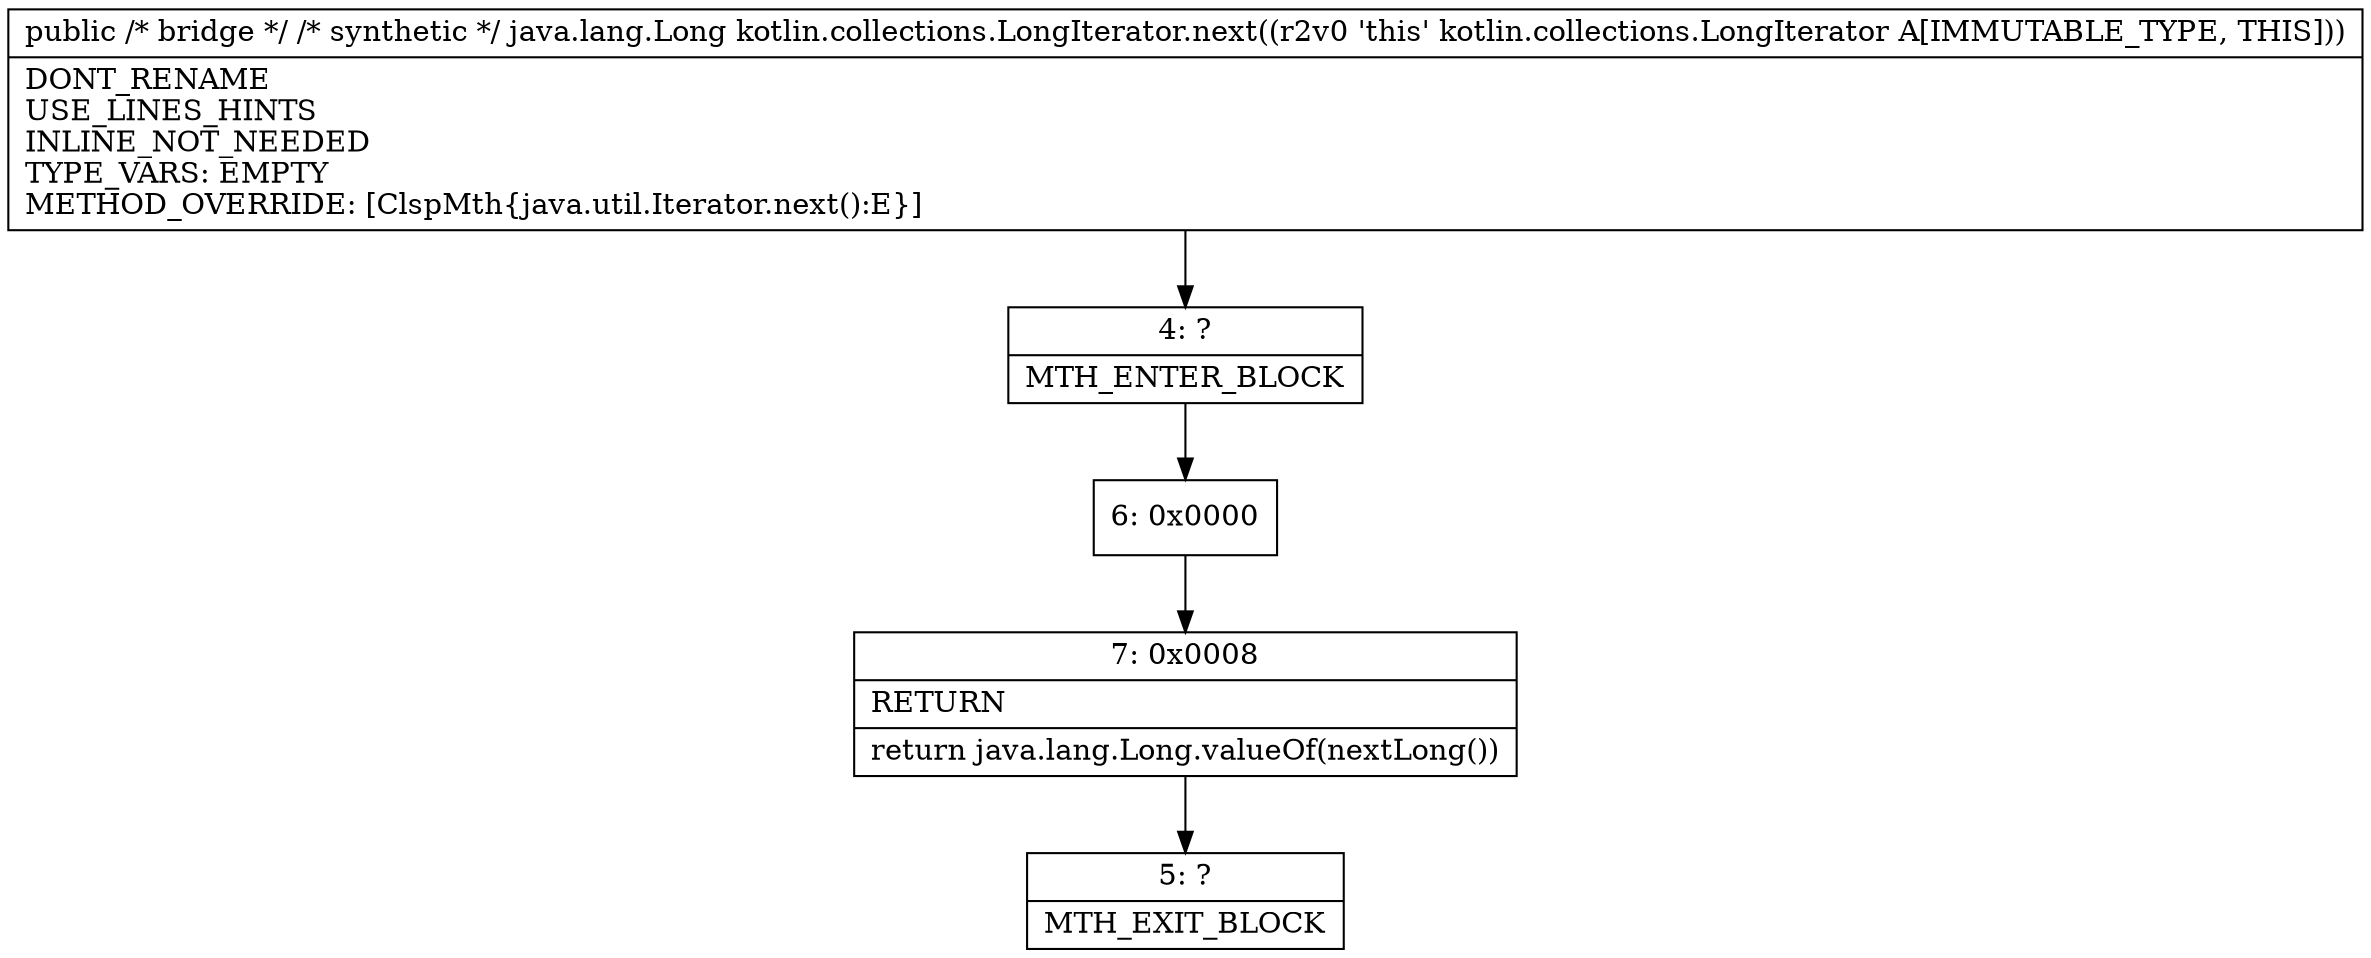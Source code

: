 digraph "CFG forkotlin.collections.LongIterator.next()Ljava\/lang\/Object;" {
Node_4 [shape=record,label="{4\:\ ?|MTH_ENTER_BLOCK\l}"];
Node_6 [shape=record,label="{6\:\ 0x0000}"];
Node_7 [shape=record,label="{7\:\ 0x0008|RETURN\l|return java.lang.Long.valueOf(nextLong())\l}"];
Node_5 [shape=record,label="{5\:\ ?|MTH_EXIT_BLOCK\l}"];
MethodNode[shape=record,label="{public \/* bridge *\/ \/* synthetic *\/ java.lang.Long kotlin.collections.LongIterator.next((r2v0 'this' kotlin.collections.LongIterator A[IMMUTABLE_TYPE, THIS]))  | DONT_RENAME\lUSE_LINES_HINTS\lINLINE_NOT_NEEDED\lTYPE_VARS: EMPTY\lMETHOD_OVERRIDE: [ClspMth\{java.util.Iterator.next():E\}]\l}"];
MethodNode -> Node_4;Node_4 -> Node_6;
Node_6 -> Node_7;
Node_7 -> Node_5;
}


